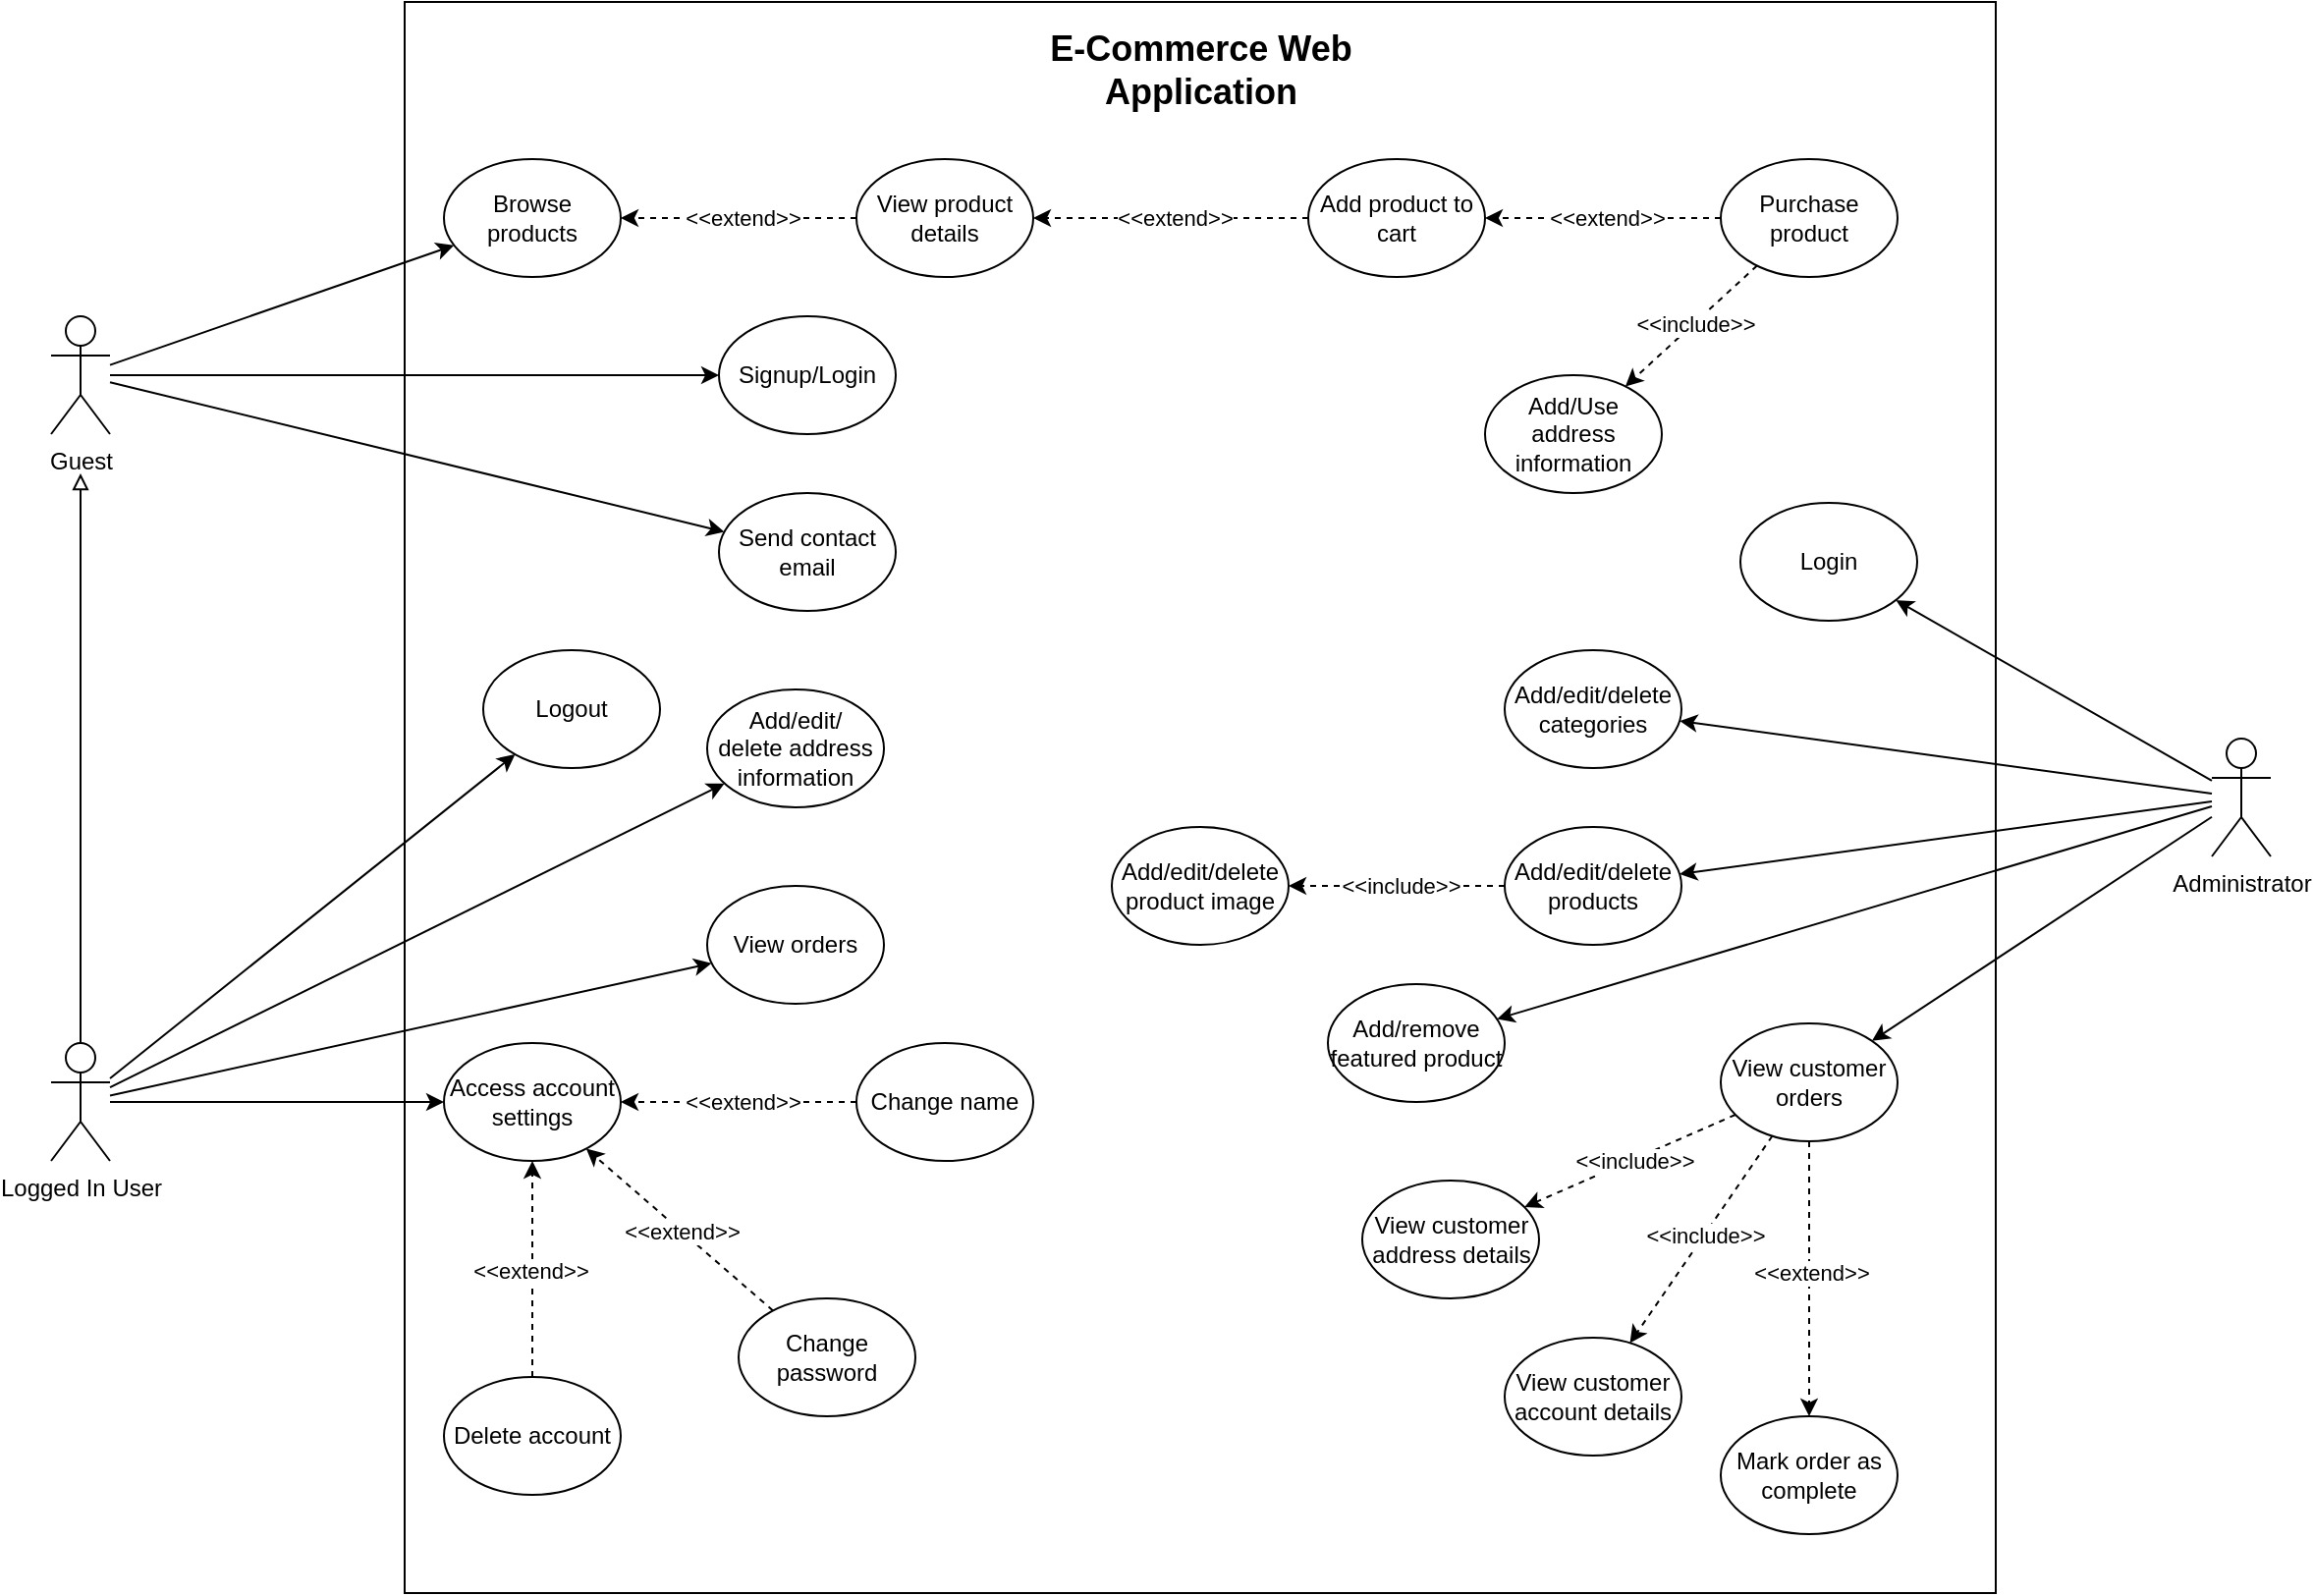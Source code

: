 <mxfile version="27.1.3">
  <diagram name="Page-1" id="NUJuaS-ZwYqh6WON_C9J">
    <mxGraphModel dx="2721" dy="945" grid="1" gridSize="10" guides="1" tooltips="1" connect="1" arrows="1" fold="1" page="1" pageScale="1" pageWidth="827" pageHeight="1169" math="0" shadow="0">
      <root>
        <mxCell id="0" />
        <mxCell id="1" parent="0" />
        <mxCell id="871WRmUGjhYebZExlWMB-1" value="" style="whiteSpace=wrap;html=1;aspect=fixed;" parent="1" vertex="1">
          <mxGeometry x="170" y="180" width="810" height="810" as="geometry" />
        </mxCell>
        <mxCell id="871WRmUGjhYebZExlWMB-2" value="&lt;b&gt;&lt;font style=&quot;font-size: 18px;&quot;&gt;E-Commerce Web Application&lt;/font&gt;&lt;/b&gt;" style="text;html=1;align=center;verticalAlign=middle;whiteSpace=wrap;rounded=0;" parent="1" vertex="1">
          <mxGeometry x="492.5" y="200" width="165" height="30" as="geometry" />
        </mxCell>
        <mxCell id="871WRmUGjhYebZExlWMB-10" style="rounded=0;orthogonalLoop=1;jettySize=auto;html=1;" parent="1" source="yoeaRte0TlR1JR3j0dsm-1" target="871WRmUGjhYebZExlWMB-8" edge="1">
          <mxGeometry relative="1" as="geometry">
            <mxPoint x="85" y="280" as="sourcePoint" />
          </mxGeometry>
        </mxCell>
        <mxCell id="yoeaRte0TlR1JR3j0dsm-4" style="edgeStyle=orthogonalEdgeStyle;rounded=0;orthogonalLoop=1;jettySize=auto;html=1;endArrow=block;endFill=0;" edge="1" parent="1" source="871WRmUGjhYebZExlWMB-4">
          <mxGeometry relative="1" as="geometry">
            <mxPoint x="10" y="670" as="sourcePoint" />
            <mxPoint x="5" y="420" as="targetPoint" />
          </mxGeometry>
        </mxCell>
        <mxCell id="871WRmUGjhYebZExlWMB-4" value="Logged In User" style="shape=umlActor;verticalLabelPosition=bottom;verticalAlign=top;html=1;outlineConnect=0;" parent="1" vertex="1">
          <mxGeometry x="-10" y="710" width="30" height="60" as="geometry" />
        </mxCell>
        <mxCell id="871WRmUGjhYebZExlWMB-5" value="Administrator" style="shape=umlActor;verticalLabelPosition=bottom;verticalAlign=top;html=1;outlineConnect=0;" parent="1" vertex="1">
          <mxGeometry x="1090" y="555" width="30" height="60" as="geometry" />
        </mxCell>
        <mxCell id="871WRmUGjhYebZExlWMB-11" style="rounded=0;orthogonalLoop=1;jettySize=auto;html=1;dashed=1;" parent="1" source="871WRmUGjhYebZExlWMB-13" target="871WRmUGjhYebZExlWMB-8" edge="1">
          <mxGeometry relative="1" as="geometry">
            <mxPoint x="470" y="359.5" as="sourcePoint" />
            <mxPoint x="340" y="359.5" as="targetPoint" />
          </mxGeometry>
        </mxCell>
        <mxCell id="871WRmUGjhYebZExlWMB-12" value="&amp;lt;&amp;lt;extend&amp;gt;&amp;gt;" style="edgeLabel;html=1;align=center;verticalAlign=middle;resizable=0;points=[];" parent="871WRmUGjhYebZExlWMB-11" vertex="1" connectable="0">
          <mxGeometry x="-0.031" y="1" relative="1" as="geometry">
            <mxPoint y="-1" as="offset" />
          </mxGeometry>
        </mxCell>
        <mxCell id="871WRmUGjhYebZExlWMB-8" value="Browse products" style="ellipse;whiteSpace=wrap;html=1;" parent="1" vertex="1">
          <mxGeometry x="190" y="260" width="90" height="60" as="geometry" />
        </mxCell>
        <mxCell id="871WRmUGjhYebZExlWMB-9" value="Purchase product" style="ellipse;whiteSpace=wrap;html=1;" parent="1" vertex="1">
          <mxGeometry x="840" y="260" width="90" height="60" as="geometry" />
        </mxCell>
        <mxCell id="871WRmUGjhYebZExlWMB-13" value="View product details" style="ellipse;whiteSpace=wrap;html=1;" parent="1" vertex="1">
          <mxGeometry x="400" y="260" width="90" height="60" as="geometry" />
        </mxCell>
        <mxCell id="871WRmUGjhYebZExlWMB-15" style="rounded=0;orthogonalLoop=1;jettySize=auto;html=1;dashed=1;" parent="1" source="871WRmUGjhYebZExlWMB-9" target="871WRmUGjhYebZExlWMB-23" edge="1">
          <mxGeometry relative="1" as="geometry">
            <mxPoint x="630" y="359.5" as="sourcePoint" />
            <mxPoint x="970" y="220" as="targetPoint" />
          </mxGeometry>
        </mxCell>
        <mxCell id="871WRmUGjhYebZExlWMB-16" value="&amp;lt;&amp;lt;extend&amp;gt;&amp;gt;" style="edgeLabel;html=1;align=center;verticalAlign=middle;resizable=0;points=[];" parent="871WRmUGjhYebZExlWMB-15" vertex="1" connectable="0">
          <mxGeometry x="-0.031" y="1" relative="1" as="geometry">
            <mxPoint y="-1" as="offset" />
          </mxGeometry>
        </mxCell>
        <mxCell id="871WRmUGjhYebZExlWMB-20" value="Add/Use address information" style="ellipse;whiteSpace=wrap;html=1;" parent="1" vertex="1">
          <mxGeometry x="720" y="370" width="90" height="60" as="geometry" />
        </mxCell>
        <mxCell id="871WRmUGjhYebZExlWMB-21" style="rounded=0;orthogonalLoop=1;jettySize=auto;html=1;dashed=1;" parent="1" source="871WRmUGjhYebZExlWMB-9" target="871WRmUGjhYebZExlWMB-20" edge="1">
          <mxGeometry relative="1" as="geometry">
            <mxPoint x="710" y="325" as="sourcePoint" />
            <mxPoint x="640" y="395" as="targetPoint" />
          </mxGeometry>
        </mxCell>
        <mxCell id="871WRmUGjhYebZExlWMB-22" value="&amp;lt;&amp;lt;include&amp;gt;&amp;gt;" style="edgeLabel;html=1;align=center;verticalAlign=middle;resizable=0;points=[];" parent="871WRmUGjhYebZExlWMB-21" vertex="1" connectable="0">
          <mxGeometry x="-0.031" y="1" relative="1" as="geometry">
            <mxPoint y="-1" as="offset" />
          </mxGeometry>
        </mxCell>
        <mxCell id="871WRmUGjhYebZExlWMB-23" value="Add product to cart" style="ellipse;whiteSpace=wrap;html=1;" parent="1" vertex="1">
          <mxGeometry x="630" y="260" width="90" height="60" as="geometry" />
        </mxCell>
        <mxCell id="871WRmUGjhYebZExlWMB-24" style="rounded=0;orthogonalLoop=1;jettySize=auto;html=1;dashed=1;" parent="1" source="871WRmUGjhYebZExlWMB-23" target="871WRmUGjhYebZExlWMB-13" edge="1">
          <mxGeometry relative="1" as="geometry">
            <mxPoint x="470" y="300" as="sourcePoint" />
            <mxPoint x="350" y="300" as="targetPoint" />
          </mxGeometry>
        </mxCell>
        <mxCell id="871WRmUGjhYebZExlWMB-25" value="&amp;lt;&amp;lt;extend&amp;gt;&amp;gt;" style="edgeLabel;html=1;align=center;verticalAlign=middle;resizable=0;points=[];" parent="871WRmUGjhYebZExlWMB-24" vertex="1" connectable="0">
          <mxGeometry x="-0.031" y="1" relative="1" as="geometry">
            <mxPoint y="-1" as="offset" />
          </mxGeometry>
        </mxCell>
        <mxCell id="871WRmUGjhYebZExlWMB-26" value="Signup/Login" style="ellipse;whiteSpace=wrap;html=1;" parent="1" vertex="1">
          <mxGeometry x="330" y="340" width="90" height="60" as="geometry" />
        </mxCell>
        <mxCell id="871WRmUGjhYebZExlWMB-27" style="rounded=0;orthogonalLoop=1;jettySize=auto;html=1;" parent="1" source="yoeaRte0TlR1JR3j0dsm-1" target="871WRmUGjhYebZExlWMB-26" edge="1">
          <mxGeometry relative="1" as="geometry">
            <mxPoint x="100" y="367" as="sourcePoint" />
            <mxPoint x="208" y="317" as="targetPoint" />
          </mxGeometry>
        </mxCell>
        <mxCell id="871WRmUGjhYebZExlWMB-28" value="Access account settings" style="ellipse;whiteSpace=wrap;html=1;" parent="1" vertex="1">
          <mxGeometry x="190" y="710" width="90" height="60" as="geometry" />
        </mxCell>
        <mxCell id="871WRmUGjhYebZExlWMB-29" style="rounded=0;orthogonalLoop=1;jettySize=auto;html=1;" parent="1" source="871WRmUGjhYebZExlWMB-4" target="871WRmUGjhYebZExlWMB-28" edge="1">
          <mxGeometry relative="1" as="geometry">
            <mxPoint x="110" y="375" as="sourcePoint" />
            <mxPoint x="205" y="407" as="targetPoint" />
          </mxGeometry>
        </mxCell>
        <mxCell id="871WRmUGjhYebZExlWMB-30" value="Change name" style="ellipse;whiteSpace=wrap;html=1;" parent="1" vertex="1">
          <mxGeometry x="400" y="710" width="90" height="60" as="geometry" />
        </mxCell>
        <mxCell id="871WRmUGjhYebZExlWMB-31" style="rounded=0;orthogonalLoop=1;jettySize=auto;html=1;dashed=1;" parent="1" source="871WRmUGjhYebZExlWMB-30" target="871WRmUGjhYebZExlWMB-28" edge="1">
          <mxGeometry relative="1" as="geometry">
            <mxPoint x="410" y="300" as="sourcePoint" />
            <mxPoint x="290" y="300" as="targetPoint" />
          </mxGeometry>
        </mxCell>
        <mxCell id="871WRmUGjhYebZExlWMB-32" value="&amp;lt;&amp;lt;extend&amp;gt;&amp;gt;" style="edgeLabel;html=1;align=center;verticalAlign=middle;resizable=0;points=[];" parent="871WRmUGjhYebZExlWMB-31" vertex="1" connectable="0">
          <mxGeometry x="-0.031" y="1" relative="1" as="geometry">
            <mxPoint y="-1" as="offset" />
          </mxGeometry>
        </mxCell>
        <mxCell id="871WRmUGjhYebZExlWMB-33" value="Change password" style="ellipse;whiteSpace=wrap;html=1;" parent="1" vertex="1">
          <mxGeometry x="340" y="840" width="90" height="60" as="geometry" />
        </mxCell>
        <mxCell id="871WRmUGjhYebZExlWMB-34" style="rounded=0;orthogonalLoop=1;jettySize=auto;html=1;dashed=1;" parent="1" source="871WRmUGjhYebZExlWMB-33" target="871WRmUGjhYebZExlWMB-28" edge="1">
          <mxGeometry relative="1" as="geometry">
            <mxPoint x="418" y="447" as="sourcePoint" />
            <mxPoint x="282" y="513" as="targetPoint" />
          </mxGeometry>
        </mxCell>
        <mxCell id="871WRmUGjhYebZExlWMB-35" value="&amp;lt;&amp;lt;extend&amp;gt;&amp;gt;" style="edgeLabel;html=1;align=center;verticalAlign=middle;resizable=0;points=[];" parent="871WRmUGjhYebZExlWMB-34" vertex="1" connectable="0">
          <mxGeometry x="-0.031" y="1" relative="1" as="geometry">
            <mxPoint y="-1" as="offset" />
          </mxGeometry>
        </mxCell>
        <mxCell id="871WRmUGjhYebZExlWMB-36" value="Delete account" style="ellipse;whiteSpace=wrap;html=1;" parent="1" vertex="1">
          <mxGeometry x="190" y="880" width="90" height="60" as="geometry" />
        </mxCell>
        <mxCell id="871WRmUGjhYebZExlWMB-37" style="rounded=0;orthogonalLoop=1;jettySize=auto;html=1;dashed=1;" parent="1" source="871WRmUGjhYebZExlWMB-36" target="871WRmUGjhYebZExlWMB-28" edge="1">
          <mxGeometry relative="1" as="geometry">
            <mxPoint x="410" y="530" as="sourcePoint" />
            <mxPoint x="290" y="530" as="targetPoint" />
          </mxGeometry>
        </mxCell>
        <mxCell id="871WRmUGjhYebZExlWMB-38" value="&amp;lt;&amp;lt;extend&amp;gt;&amp;gt;" style="edgeLabel;html=1;align=center;verticalAlign=middle;resizable=0;points=[];" parent="871WRmUGjhYebZExlWMB-37" vertex="1" connectable="0">
          <mxGeometry x="-0.031" y="1" relative="1" as="geometry">
            <mxPoint y="-1" as="offset" />
          </mxGeometry>
        </mxCell>
        <mxCell id="871WRmUGjhYebZExlWMB-39" value="View orders" style="ellipse;whiteSpace=wrap;html=1;" parent="1" vertex="1">
          <mxGeometry x="324" y="630" width="90" height="60" as="geometry" />
        </mxCell>
        <mxCell id="871WRmUGjhYebZExlWMB-41" style="rounded=0;orthogonalLoop=1;jettySize=auto;html=1;" parent="1" source="871WRmUGjhYebZExlWMB-4" target="871WRmUGjhYebZExlWMB-39" edge="1">
          <mxGeometry relative="1" as="geometry">
            <mxPoint y="552" as="sourcePoint" />
            <mxPoint x="210" y="439" as="targetPoint" />
          </mxGeometry>
        </mxCell>
        <mxCell id="871WRmUGjhYebZExlWMB-48" value="Add/edit/&lt;div&gt;delete address information&lt;/div&gt;" style="ellipse;whiteSpace=wrap;html=1;" parent="1" vertex="1">
          <mxGeometry x="324" y="530" width="90" height="60" as="geometry" />
        </mxCell>
        <mxCell id="871WRmUGjhYebZExlWMB-54" value="Login" style="ellipse;whiteSpace=wrap;html=1;" parent="1" vertex="1">
          <mxGeometry x="850" y="435" width="90" height="60" as="geometry" />
        </mxCell>
        <mxCell id="871WRmUGjhYebZExlWMB-55" style="rounded=0;orthogonalLoop=1;jettySize=auto;html=1;" parent="1" source="871WRmUGjhYebZExlWMB-5" target="871WRmUGjhYebZExlWMB-54" edge="1">
          <mxGeometry relative="1" as="geometry">
            <mxPoint x="-10" y="579" as="sourcePoint" />
            <mxPoint x="222" y="326" as="targetPoint" />
          </mxGeometry>
        </mxCell>
        <mxCell id="871WRmUGjhYebZExlWMB-56" value="View customer orders" style="ellipse;whiteSpace=wrap;html=1;" parent="1" vertex="1">
          <mxGeometry x="840" y="700" width="90" height="60" as="geometry" />
        </mxCell>
        <mxCell id="871WRmUGjhYebZExlWMB-57" style="rounded=0;orthogonalLoop=1;jettySize=auto;html=1;" parent="1" source="871WRmUGjhYebZExlWMB-5" target="871WRmUGjhYebZExlWMB-56" edge="1">
          <mxGeometry relative="1" as="geometry">
            <mxPoint x="1100" y="593" as="sourcePoint" />
            <mxPoint x="939" y="575" as="targetPoint" />
          </mxGeometry>
        </mxCell>
        <mxCell id="871WRmUGjhYebZExlWMB-58" value="View customer account details" style="ellipse;whiteSpace=wrap;html=1;" parent="1" vertex="1">
          <mxGeometry x="730" y="860" width="90" height="60" as="geometry" />
        </mxCell>
        <mxCell id="871WRmUGjhYebZExlWMB-62" style="rounded=0;orthogonalLoop=1;jettySize=auto;html=1;dashed=1;" parent="1" source="871WRmUGjhYebZExlWMB-56" target="871WRmUGjhYebZExlWMB-58" edge="1">
          <mxGeometry relative="1" as="geometry">
            <mxPoint x="895" y="330" as="sourcePoint" />
            <mxPoint x="895" y="450" as="targetPoint" />
          </mxGeometry>
        </mxCell>
        <mxCell id="871WRmUGjhYebZExlWMB-63" value="&amp;lt;&amp;lt;include&amp;gt;&amp;gt;" style="edgeLabel;html=1;align=center;verticalAlign=middle;resizable=0;points=[];" parent="871WRmUGjhYebZExlWMB-62" vertex="1" connectable="0">
          <mxGeometry x="-0.031" y="1" relative="1" as="geometry">
            <mxPoint y="-1" as="offset" />
          </mxGeometry>
        </mxCell>
        <mxCell id="871WRmUGjhYebZExlWMB-64" value="View customer address details" style="ellipse;whiteSpace=wrap;html=1;" parent="1" vertex="1">
          <mxGeometry x="657.5" y="780" width="90" height="60" as="geometry" />
        </mxCell>
        <mxCell id="871WRmUGjhYebZExlWMB-65" style="rounded=0;orthogonalLoop=1;jettySize=auto;html=1;dashed=1;" parent="1" source="871WRmUGjhYebZExlWMB-56" target="871WRmUGjhYebZExlWMB-64" edge="1">
          <mxGeometry relative="1" as="geometry">
            <mxPoint x="895" y="800" as="sourcePoint" />
            <mxPoint x="895" y="900" as="targetPoint" />
          </mxGeometry>
        </mxCell>
        <mxCell id="871WRmUGjhYebZExlWMB-66" value="&amp;lt;&amp;lt;include&amp;gt;&amp;gt;" style="edgeLabel;html=1;align=center;verticalAlign=middle;resizable=0;points=[];" parent="871WRmUGjhYebZExlWMB-65" vertex="1" connectable="0">
          <mxGeometry x="-0.031" y="1" relative="1" as="geometry">
            <mxPoint y="-1" as="offset" />
          </mxGeometry>
        </mxCell>
        <mxCell id="871WRmUGjhYebZExlWMB-67" value="Add/edit/delete categories" style="ellipse;whiteSpace=wrap;html=1;" parent="1" vertex="1">
          <mxGeometry x="730" y="510" width="90" height="60" as="geometry" />
        </mxCell>
        <mxCell id="871WRmUGjhYebZExlWMB-68" style="rounded=0;orthogonalLoop=1;jettySize=auto;html=1;" parent="1" source="871WRmUGjhYebZExlWMB-5" target="871WRmUGjhYebZExlWMB-67" edge="1">
          <mxGeometry relative="1" as="geometry">
            <mxPoint x="1100" y="593" as="sourcePoint" />
            <mxPoint x="939" y="575" as="targetPoint" />
          </mxGeometry>
        </mxCell>
        <mxCell id="871WRmUGjhYebZExlWMB-69" value="Add/edit/delete products" style="ellipse;whiteSpace=wrap;html=1;" parent="1" vertex="1">
          <mxGeometry x="730" y="600" width="90" height="60" as="geometry" />
        </mxCell>
        <mxCell id="871WRmUGjhYebZExlWMB-70" style="rounded=0;orthogonalLoop=1;jettySize=auto;html=1;" parent="1" source="871WRmUGjhYebZExlWMB-5" target="871WRmUGjhYebZExlWMB-69" edge="1">
          <mxGeometry relative="1" as="geometry">
            <mxPoint x="1100" y="595" as="sourcePoint" />
            <mxPoint x="780" y="599" as="targetPoint" />
          </mxGeometry>
        </mxCell>
        <mxCell id="871WRmUGjhYebZExlWMB-71" value="Add/edit/delete product image" style="ellipse;whiteSpace=wrap;html=1;" parent="1" vertex="1">
          <mxGeometry x="530" y="600" width="90" height="60" as="geometry" />
        </mxCell>
        <mxCell id="871WRmUGjhYebZExlWMB-72" style="rounded=0;orthogonalLoop=1;jettySize=auto;html=1;dashed=1;" parent="1" source="871WRmUGjhYebZExlWMB-69" target="871WRmUGjhYebZExlWMB-71" edge="1">
          <mxGeometry relative="1" as="geometry">
            <mxPoint x="870" y="795" as="sourcePoint" />
            <mxPoint x="800" y="865" as="targetPoint" />
          </mxGeometry>
        </mxCell>
        <mxCell id="871WRmUGjhYebZExlWMB-73" value="&amp;lt;&amp;lt;include&amp;gt;&amp;gt;" style="edgeLabel;html=1;align=center;verticalAlign=middle;resizable=0;points=[];" parent="871WRmUGjhYebZExlWMB-72" vertex="1" connectable="0">
          <mxGeometry x="-0.031" y="1" relative="1" as="geometry">
            <mxPoint y="-1" as="offset" />
          </mxGeometry>
        </mxCell>
        <mxCell id="871WRmUGjhYebZExlWMB-74" value="Add/remove featured product" style="ellipse;whiteSpace=wrap;html=1;" parent="1" vertex="1">
          <mxGeometry x="640" y="680" width="90" height="60" as="geometry" />
        </mxCell>
        <mxCell id="871WRmUGjhYebZExlWMB-75" style="rounded=0;orthogonalLoop=1;jettySize=auto;html=1;" parent="1" source="871WRmUGjhYebZExlWMB-5" target="871WRmUGjhYebZExlWMB-74" edge="1">
          <mxGeometry relative="1" as="geometry">
            <mxPoint x="1100" y="600" as="sourcePoint" />
            <mxPoint x="826" y="687" as="targetPoint" />
          </mxGeometry>
        </mxCell>
        <mxCell id="aqTZNnMcOcThDMu3uwfW-1" value="Mark order as complete" style="ellipse;whiteSpace=wrap;html=1;" parent="1" vertex="1">
          <mxGeometry x="840" y="900" width="90" height="60" as="geometry" />
        </mxCell>
        <mxCell id="aqTZNnMcOcThDMu3uwfW-2" style="rounded=0;orthogonalLoop=1;jettySize=auto;html=1;dashed=1;" parent="1" source="871WRmUGjhYebZExlWMB-56" target="aqTZNnMcOcThDMu3uwfW-1" edge="1">
          <mxGeometry relative="1" as="geometry">
            <mxPoint x="879" y="798" as="sourcePoint" />
            <mxPoint x="821" y="902" as="targetPoint" />
          </mxGeometry>
        </mxCell>
        <mxCell id="aqTZNnMcOcThDMu3uwfW-3" value="&amp;lt;&amp;lt;extend&amp;gt;&amp;gt;" style="edgeLabel;html=1;align=center;verticalAlign=middle;resizable=0;points=[];" parent="aqTZNnMcOcThDMu3uwfW-2" vertex="1" connectable="0">
          <mxGeometry x="-0.031" y="1" relative="1" as="geometry">
            <mxPoint y="-1" as="offset" />
          </mxGeometry>
        </mxCell>
        <mxCell id="hIUJofqgAruv18IyJlSD-1" style="rounded=0;orthogonalLoop=1;jettySize=auto;html=1;" parent="1" source="871WRmUGjhYebZExlWMB-4" target="871WRmUGjhYebZExlWMB-48" edge="1">
          <mxGeometry relative="1" as="geometry">
            <mxPoint x="-10" y="590" as="sourcePoint" />
            <mxPoint x="285" y="493" as="targetPoint" />
          </mxGeometry>
        </mxCell>
        <mxCell id="yoeaRte0TlR1JR3j0dsm-1" value="Guest" style="shape=umlActor;verticalLabelPosition=bottom;verticalAlign=top;html=1;outlineConnect=0;" vertex="1" parent="1">
          <mxGeometry x="-10" y="340" width="30" height="60" as="geometry" />
        </mxCell>
        <mxCell id="yoeaRte0TlR1JR3j0dsm-5" value="Logout" style="ellipse;whiteSpace=wrap;html=1;" vertex="1" parent="1">
          <mxGeometry x="210" y="510" width="90" height="60" as="geometry" />
        </mxCell>
        <mxCell id="yoeaRte0TlR1JR3j0dsm-6" style="rounded=0;orthogonalLoop=1;jettySize=auto;html=1;" edge="1" parent="1" source="871WRmUGjhYebZExlWMB-4" target="yoeaRte0TlR1JR3j0dsm-5">
          <mxGeometry relative="1" as="geometry">
            <mxPoint x="100" y="845" as="sourcePoint" />
            <mxPoint x="413" y="690" as="targetPoint" />
          </mxGeometry>
        </mxCell>
        <mxCell id="yoeaRte0TlR1JR3j0dsm-7" value="Send contact email" style="ellipse;whiteSpace=wrap;html=1;" vertex="1" parent="1">
          <mxGeometry x="330" y="430" width="90" height="60" as="geometry" />
        </mxCell>
        <mxCell id="yoeaRte0TlR1JR3j0dsm-8" style="rounded=0;orthogonalLoop=1;jettySize=auto;html=1;" edge="1" parent="1" source="yoeaRte0TlR1JR3j0dsm-1" target="yoeaRte0TlR1JR3j0dsm-7">
          <mxGeometry relative="1" as="geometry">
            <mxPoint x="180" y="393" as="sourcePoint" />
            <mxPoint x="371" y="370" as="targetPoint" />
          </mxGeometry>
        </mxCell>
      </root>
    </mxGraphModel>
  </diagram>
</mxfile>
